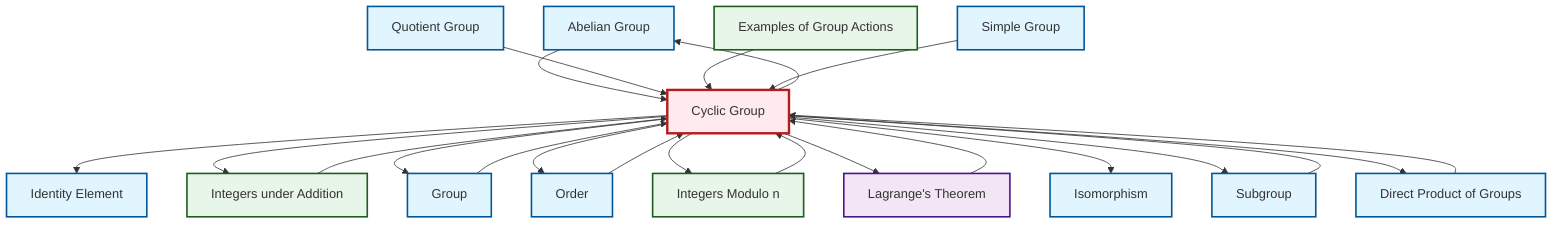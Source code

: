 graph TD
    classDef definition fill:#e1f5fe,stroke:#01579b,stroke-width:2px
    classDef theorem fill:#f3e5f5,stroke:#4a148c,stroke-width:2px
    classDef axiom fill:#fff3e0,stroke:#e65100,stroke-width:2px
    classDef example fill:#e8f5e9,stroke:#1b5e20,stroke-width:2px
    classDef current fill:#ffebee,stroke:#b71c1c,stroke-width:3px
    def-abelian-group["Abelian Group"]:::definition
    def-order["Order"]:::definition
    def-group["Group"]:::definition
    ex-quotient-integers-mod-n["Integers Modulo n"]:::example
    thm-lagrange["Lagrange's Theorem"]:::theorem
    def-quotient-group["Quotient Group"]:::definition
    def-cyclic-group["Cyclic Group"]:::definition
    def-identity-element["Identity Element"]:::definition
    ex-group-action-examples["Examples of Group Actions"]:::example
    def-subgroup["Subgroup"]:::definition
    def-simple-group["Simple Group"]:::definition
    def-direct-product["Direct Product of Groups"]:::definition
    ex-integers-addition["Integers under Addition"]:::example
    def-isomorphism["Isomorphism"]:::definition
    def-order --> def-cyclic-group
    def-cyclic-group --> def-identity-element
    def-group --> def-cyclic-group
    def-abelian-group --> def-cyclic-group
    def-cyclic-group --> ex-integers-addition
    def-quotient-group --> def-cyclic-group
    def-cyclic-group --> def-group
    def-cyclic-group --> def-order
    def-cyclic-group --> ex-quotient-integers-mod-n
    ex-group-action-examples --> def-cyclic-group
    def-cyclic-group --> thm-lagrange
    thm-lagrange --> def-cyclic-group
    ex-integers-addition --> def-cyclic-group
    def-cyclic-group --> def-isomorphism
    def-cyclic-group --> def-abelian-group
    def-subgroup --> def-cyclic-group
    def-direct-product --> def-cyclic-group
    def-cyclic-group --> def-subgroup
    def-simple-group --> def-cyclic-group
    def-cyclic-group --> def-direct-product
    ex-quotient-integers-mod-n --> def-cyclic-group
    class def-cyclic-group current